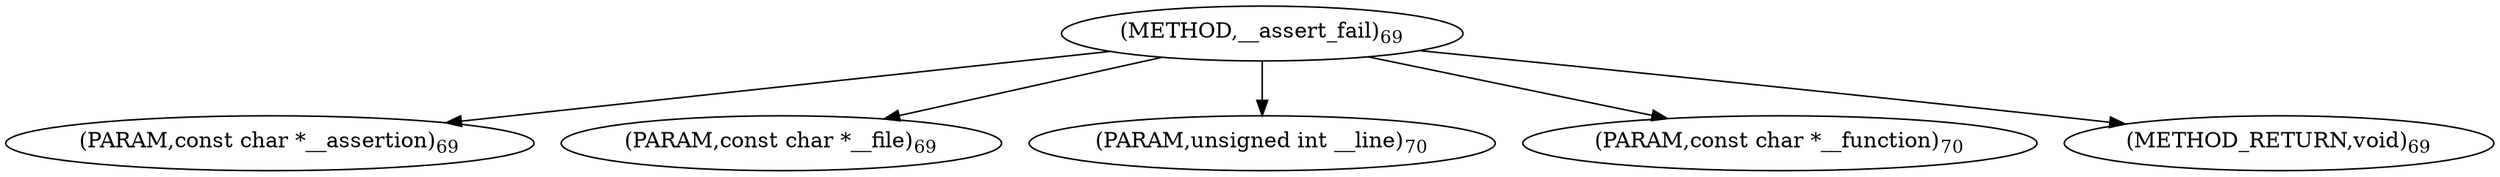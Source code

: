 digraph "__assert_fail" {  
"98709" [label = <(METHOD,__assert_fail)<SUB>69</SUB>> ]
"98710" [label = <(PARAM,const char *__assertion)<SUB>69</SUB>> ]
"98711" [label = <(PARAM,const char *__file)<SUB>69</SUB>> ]
"98712" [label = <(PARAM,unsigned int __line)<SUB>70</SUB>> ]
"98713" [label = <(PARAM,const char *__function)<SUB>70</SUB>> ]
"98714" [label = <(METHOD_RETURN,void)<SUB>69</SUB>> ]
  "98709" -> "98710" 
  "98709" -> "98711" 
  "98709" -> "98712" 
  "98709" -> "98713" 
  "98709" -> "98714" 
}
